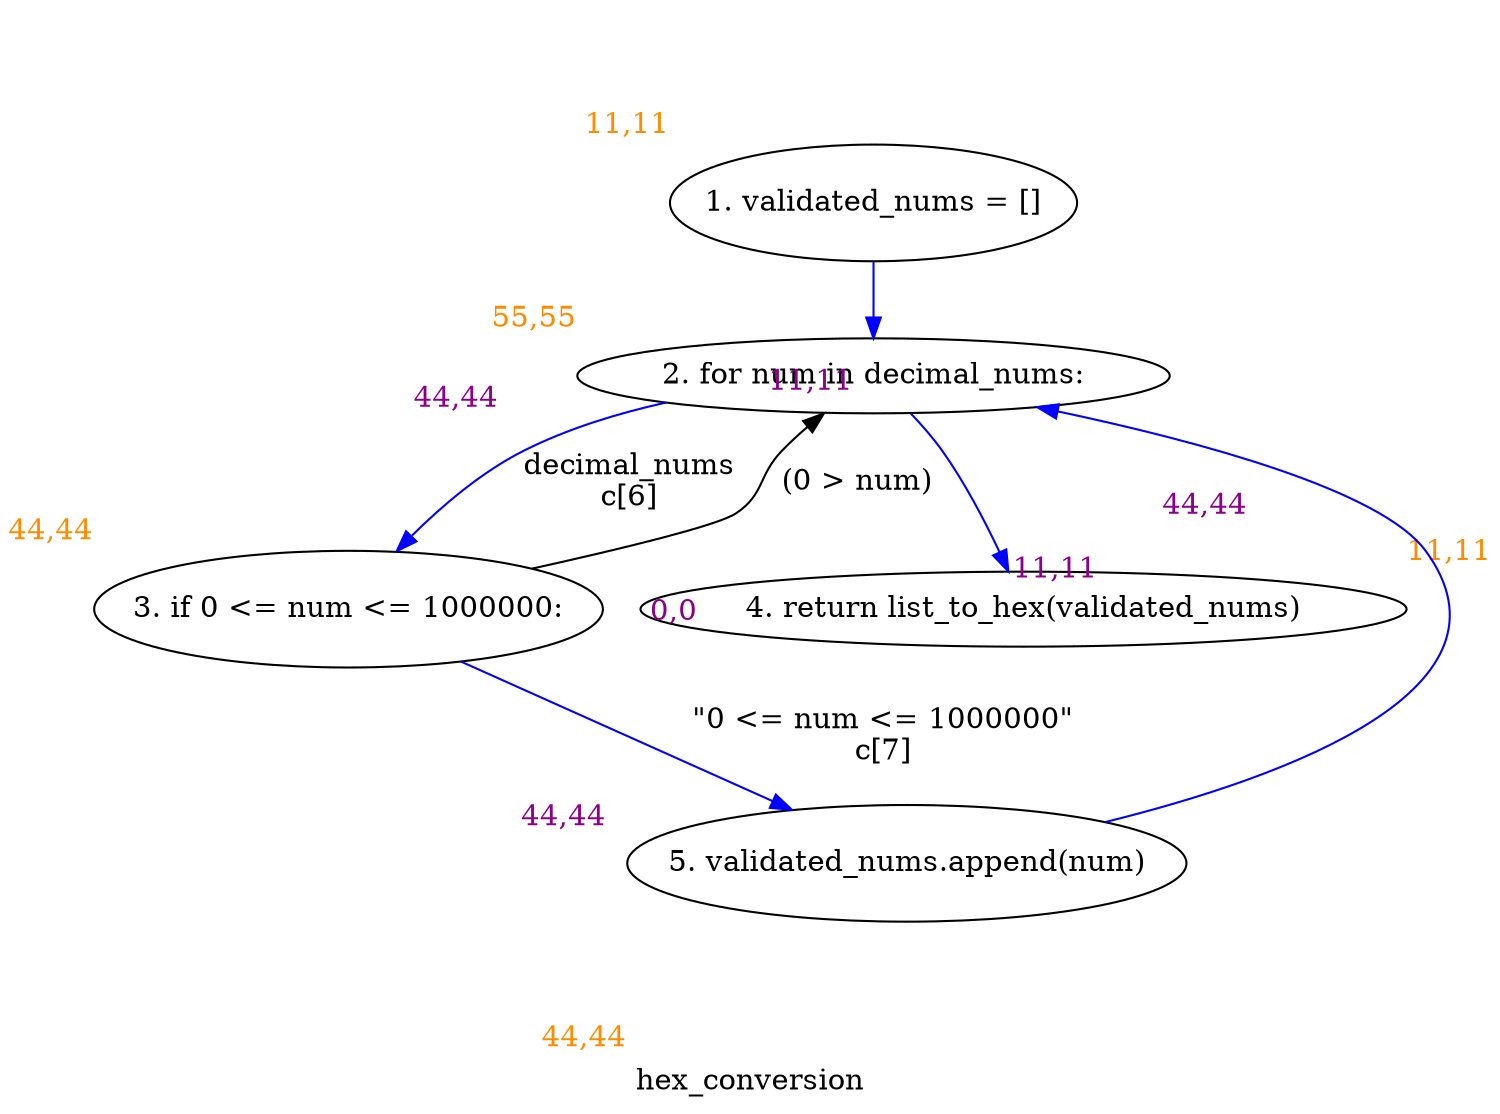 digraph clusterhex_conversion {
	graph [bb="0,0,586.73,415.08",
		label=hex_conversion,
		lheight=0.22,
		lp="293.37,11.875",
		lwidth=1.23,
		xlabel=<<br></br><br></br><br></br><font color='darkorange'>-1,-1</font>>
	];
	node [label="\N",
		xlabel=<<br></br><br></br><br></br><font color='darkorange'>-1,-1</font>>
	];
	1	[height=0.77585,
		label="1. validated_nums = []",
		pos="356.23,371.4",
		width=2.5092,
		xlabel=<<br></br><br></br><br></br><font color='darkorange'>11,11</font>>,
		xlp="250.53,407.21"];
	2	[height=0.5,
		label="2. for num in decimal_nums:
",
		pos="356.23,288.47",
		width=3.2342,
		xlabel=<<br></br><br></br><br></br><font color='darkorange'>55,55</font>>,
		xlp="224.43,314.35"];
	1 -> 2	[color=blue,
		label_bgcolor=white,
		pos="e,356.23,306.95 356.23,343 356.23,335.09 356.23,326.42 356.23,318.41",
		xlabel=<<font color='darkmagenta' style='background-color:white;'><br/><br/>     11,11  <br/><br/></font>>,
		xlp="327.73,333.17"];
	3	[height=0.77585,
		label="3. if 0 <= num <= 1000000:",
		pos="141.23,175.04",
		width=3.069,
		xlabel=<<br></br><br></br><br></br><font color='darkorange'>44,44</font>>,
		xlp="15.375,210.85"];
	2 -> 3	[color=blue,
		label="decimal_nums\nc[6]",
		label_bgcolor=white,
		lp="259.36,236.72",
		pos="e,162,202.72 277.27,274.85 257.44,269.7 236.76,262.49 218.98,252.47 200.38,241.98 183.06,225.89 169.52,211.17",
		xlabel=<<font color='darkmagenta' style='background-color:white;'><br/><br/>     44,44  <br/><br/></font>>,
		xlp="184.86,256.99"];
	4	[height=0.5,
		label="4. return list_to_hex(validated_nums)
",
		pos="418.23,175.04",
		width=4.1352,
		xlabel=<<br></br><br></br><br></br><font color='darkorange'>11,11</font>>,
		xlp="284.74,149.17"];
	2 -> 4	[color=blue,
		label_bgcolor=white,
		pos="e,410.81,193.47 369.29,270.42 373.33,264.83 377.65,258.51 381.23,252.47 390.47,236.91 399.35,218.71 406.1,203.97",
		xlabel=<<font color='darkmagenta' style='background-color:white;'><br/><br/>     11,11  <br/><br/></font>>,
		xlp="420.49,240.88"];
	3 -> 2	[label="(0 > num)",
		label_bgcolor=white,
		lp="348.98,236.72",
		pos="e,338.47,270.54 223,194.07 254.59,202.11 286.24,211.81 299.23,220.97 313.3,230.88 310.66,239.3 321.73,252.47 324.48,255.73 327.46,\
259.05 330.49,262.29",
		xlabel=<<font color='darkmagenta' style='background-color:white;'><br/><br/>     0,0  <br/><br/></font>>,
		xlp="310.45,207.25"];
	5	[height=0.77585,
		label="5. validated_nums.append(num)",
		pos="368.23,51.681",
		width=3.5552,
		xlabel=<<br></br><br></br><br></br><font color='darkorange'>44,44</font>>,
		xlp="224.87,87.486"];
	3 -> 5	[color=blue,
		label="\"0 <= num <= 1000000\"\nc[7]",
		label_bgcolor=white,
		lp="350.23,113.36",
		pos="e,320.92,77.978 187.44,149.34 223.14,130.25 272.74,103.73 310.96,83.3",
		xlabel=<<font color='darkmagenta' style='background-color:white;'><br/><br/>     44,44  <br/><br/></font>>,
		xlp="225.34,121.71"];
	5 -> 2	[color=blue,
		label_bgcolor=white,
		pos="e,447.07,276.91 446.92,74.077 521.79,98.557 617.36,143.12 576.23,202.97 549.48,241.91 502.1,262.91 458.15,274.24",
		xlabel=<<font color='darkmagenta' style='background-color:white;'><br/><br/>     44,44  <br/><br/></font>>,
		xlp="448.33,260.99"];
}
